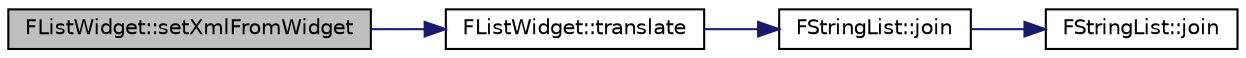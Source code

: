 digraph "FListWidget::setXmlFromWidget"
{
 // INTERACTIVE_SVG=YES
  edge [fontname="Helvetica",fontsize="10",labelfontname="Helvetica",labelfontsize="10"];
  node [fontname="Helvetica",fontsize="10",shape=record];
  rankdir="LR";
  Node64 [label="FListWidget::setXmlFromWidget",height=0.2,width=0.4,color="black", fillcolor="grey75", style="filled", fontcolor="black"];
  Node64 -> Node65 [color="midnightblue",fontsize="10",style="solid",fontname="Helvetica"];
  Node65 [label="FListWidget::translate",height=0.2,width=0.4,color="black", fillcolor="white", style="filled",URL="$class_f_list_widget.html#a3d9112c6c7226706cbbeb8dc8eb36ea8"];
  Node65 -> Node66 [color="midnightblue",fontsize="10",style="solid",fontname="Helvetica"];
  Node66 [label="FStringList::join",height=0.2,width=0.4,color="black", fillcolor="white", style="filled",URL="$class_f_string_list.html#a1d9b84941af3c6931ea6d5614efdf109"];
  Node66 -> Node67 [color="midnightblue",fontsize="10",style="solid",fontname="Helvetica"];
  Node67 [label="FStringList::join",height=0.2,width=0.4,color="black", fillcolor="white", style="filled",URL="$class_f_string_list.html#aea8566ab3af01a2cbac69564aa724002"];
}
